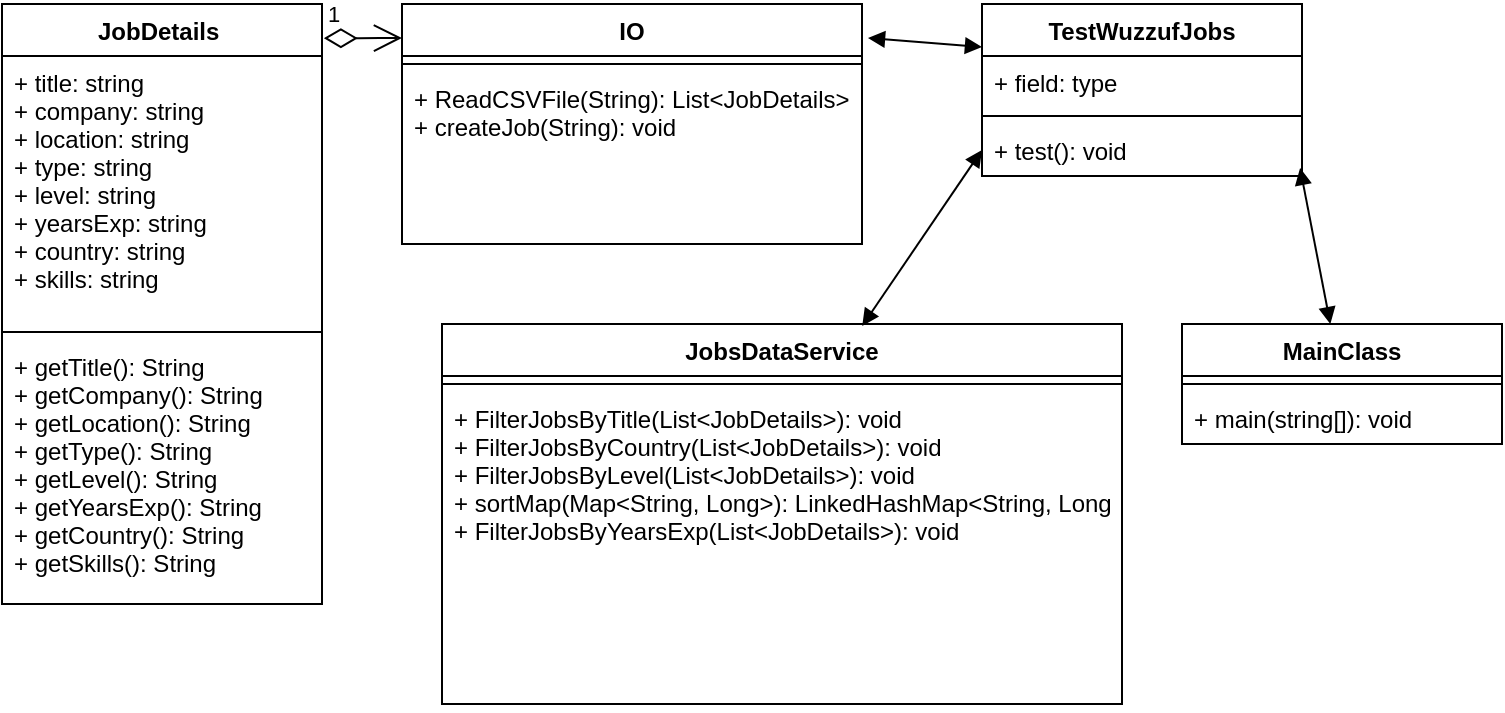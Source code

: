 <mxfile version="14.6.9" type="device"><diagram id="UlsV1Mv8R8DVImnF5VxT" name="Page-1"><mxGraphModel dx="818" dy="482" grid="1" gridSize="10" guides="1" tooltips="1" connect="1" arrows="1" fold="1" page="1" pageScale="1" pageWidth="850" pageHeight="1100" math="0" shadow="0"><root><mxCell id="0"/><mxCell id="1" parent="0"/><mxCell id="8HxYrJUWrahNnYcD3R3l-1" value="JobDetails " style="swimlane;fontStyle=1;align=center;verticalAlign=top;childLayout=stackLayout;horizontal=1;startSize=26;horizontalStack=0;resizeParent=1;resizeParentMax=0;resizeLast=0;collapsible=1;marginBottom=0;" vertex="1" parent="1"><mxGeometry x="80" y="30" width="160" height="300" as="geometry"/></mxCell><mxCell id="8HxYrJUWrahNnYcD3R3l-2" value="+ title: string&#10;+ company: string&#10;+ location: string&#10;+ type: string&#10;+ level: string&#10;+ yearsExp: string&#10;+ country: string&#10;+ skills: string&#10;" style="text;strokeColor=none;fillColor=none;align=left;verticalAlign=top;spacingLeft=4;spacingRight=4;overflow=hidden;rotatable=0;points=[[0,0.5],[1,0.5]];portConstraint=eastwest;" vertex="1" parent="8HxYrJUWrahNnYcD3R3l-1"><mxGeometry y="26" width="160" height="134" as="geometry"/></mxCell><mxCell id="8HxYrJUWrahNnYcD3R3l-3" value="" style="line;strokeWidth=1;fillColor=none;align=left;verticalAlign=middle;spacingTop=-1;spacingLeft=3;spacingRight=3;rotatable=0;labelPosition=right;points=[];portConstraint=eastwest;" vertex="1" parent="8HxYrJUWrahNnYcD3R3l-1"><mxGeometry y="160" width="160" height="8" as="geometry"/></mxCell><mxCell id="8HxYrJUWrahNnYcD3R3l-4" value="+ getTitle(): String&#10;+ getCompany(): String&#10;+ getLocation(): String&#10;+ getType(): String&#10;+ getLevel(): String&#10;+ getYearsExp(): String&#10;+ getCountry(): String&#10;+ getSkills(): String&#10;" style="text;strokeColor=none;fillColor=none;align=left;verticalAlign=top;spacingLeft=4;spacingRight=4;overflow=hidden;rotatable=0;points=[[0,0.5],[1,0.5]];portConstraint=eastwest;" vertex="1" parent="8HxYrJUWrahNnYcD3R3l-1"><mxGeometry y="168" width="160" height="132" as="geometry"/></mxCell><mxCell id="8HxYrJUWrahNnYcD3R3l-5" value="IO" style="swimlane;fontStyle=1;align=center;verticalAlign=top;childLayout=stackLayout;horizontal=1;startSize=26;horizontalStack=0;resizeParent=1;resizeParentMax=0;resizeLast=0;collapsible=1;marginBottom=0;" vertex="1" parent="1"><mxGeometry x="280" y="30" width="230" height="120" as="geometry"/></mxCell><mxCell id="8HxYrJUWrahNnYcD3R3l-7" value="" style="line;strokeWidth=1;fillColor=none;align=left;verticalAlign=middle;spacingTop=-1;spacingLeft=3;spacingRight=3;rotatable=0;labelPosition=right;points=[];portConstraint=eastwest;" vertex="1" parent="8HxYrJUWrahNnYcD3R3l-5"><mxGeometry y="26" width="230" height="8" as="geometry"/></mxCell><mxCell id="8HxYrJUWrahNnYcD3R3l-8" value="+ ReadCSVFile(String): List&lt;JobDetails&gt;&#10;+ createJob(String): void" style="text;strokeColor=none;fillColor=none;align=left;verticalAlign=top;spacingLeft=4;spacingRight=4;overflow=hidden;rotatable=0;points=[[0,0.5],[1,0.5]];portConstraint=eastwest;" vertex="1" parent="8HxYrJUWrahNnYcD3R3l-5"><mxGeometry y="34" width="230" height="86" as="geometry"/></mxCell><mxCell id="8HxYrJUWrahNnYcD3R3l-9" value="JobsDataService" style="swimlane;fontStyle=1;align=center;verticalAlign=top;childLayout=stackLayout;horizontal=1;startSize=26;horizontalStack=0;resizeParent=1;resizeParentMax=0;resizeLast=0;collapsible=1;marginBottom=0;" vertex="1" parent="1"><mxGeometry x="300" y="190" width="340" height="190" as="geometry"/></mxCell><mxCell id="8HxYrJUWrahNnYcD3R3l-11" value="" style="line;strokeWidth=1;fillColor=none;align=left;verticalAlign=middle;spacingTop=-1;spacingLeft=3;spacingRight=3;rotatable=0;labelPosition=right;points=[];portConstraint=eastwest;" vertex="1" parent="8HxYrJUWrahNnYcD3R3l-9"><mxGeometry y="26" width="340" height="8" as="geometry"/></mxCell><mxCell id="8HxYrJUWrahNnYcD3R3l-12" value="+ FilterJobsByTitle(List&lt;JobDetails&gt;): void&#10;+ FilterJobsByCountry(List&lt;JobDetails&gt;): void&#10;+ FilterJobsByLevel(List&lt;JobDetails&gt;): void&#10;+ sortMap(Map&lt;String, Long&gt;): LinkedHashMap&lt;String, Long&gt;&#10;+ FilterJobsByYearsExp(List&lt;JobDetails&gt;): void" style="text;strokeColor=none;fillColor=none;align=left;verticalAlign=top;spacingLeft=4;spacingRight=4;overflow=hidden;rotatable=0;points=[[0,0.5],[1,0.5]];portConstraint=eastwest;" vertex="1" parent="8HxYrJUWrahNnYcD3R3l-9"><mxGeometry y="34" width="340" height="156" as="geometry"/></mxCell><mxCell id="8HxYrJUWrahNnYcD3R3l-21" value="TestWuzzufJobs" style="swimlane;fontStyle=1;align=center;verticalAlign=top;childLayout=stackLayout;horizontal=1;startSize=26;horizontalStack=0;resizeParent=1;resizeParentMax=0;resizeLast=0;collapsible=1;marginBottom=0;" vertex="1" parent="1"><mxGeometry x="570" y="30" width="160" height="86" as="geometry"/></mxCell><mxCell id="8HxYrJUWrahNnYcD3R3l-22" value="+ field: type" style="text;strokeColor=none;fillColor=none;align=left;verticalAlign=top;spacingLeft=4;spacingRight=4;overflow=hidden;rotatable=0;points=[[0,0.5],[1,0.5]];portConstraint=eastwest;" vertex="1" parent="8HxYrJUWrahNnYcD3R3l-21"><mxGeometry y="26" width="160" height="26" as="geometry"/></mxCell><mxCell id="8HxYrJUWrahNnYcD3R3l-23" value="" style="line;strokeWidth=1;fillColor=none;align=left;verticalAlign=middle;spacingTop=-1;spacingLeft=3;spacingRight=3;rotatable=0;labelPosition=right;points=[];portConstraint=eastwest;" vertex="1" parent="8HxYrJUWrahNnYcD3R3l-21"><mxGeometry y="52" width="160" height="8" as="geometry"/></mxCell><mxCell id="8HxYrJUWrahNnYcD3R3l-24" value="+ test(): void" style="text;strokeColor=none;fillColor=none;align=left;verticalAlign=top;spacingLeft=4;spacingRight=4;overflow=hidden;rotatable=0;points=[[0,0.5],[1,0.5]];portConstraint=eastwest;" vertex="1" parent="8HxYrJUWrahNnYcD3R3l-21"><mxGeometry y="60" width="160" height="26" as="geometry"/></mxCell><mxCell id="8HxYrJUWrahNnYcD3R3l-25" value="MainClass" style="swimlane;fontStyle=1;align=center;verticalAlign=top;childLayout=stackLayout;horizontal=1;startSize=26;horizontalStack=0;resizeParent=1;resizeParentMax=0;resizeLast=0;collapsible=1;marginBottom=0;" vertex="1" parent="1"><mxGeometry x="670" y="190" width="160" height="60" as="geometry"/></mxCell><mxCell id="8HxYrJUWrahNnYcD3R3l-27" value="" style="line;strokeWidth=1;fillColor=none;align=left;verticalAlign=middle;spacingTop=-1;spacingLeft=3;spacingRight=3;rotatable=0;labelPosition=right;points=[];portConstraint=eastwest;" vertex="1" parent="8HxYrJUWrahNnYcD3R3l-25"><mxGeometry y="26" width="160" height="8" as="geometry"/></mxCell><mxCell id="8HxYrJUWrahNnYcD3R3l-28" value="+ main(string[]): void" style="text;strokeColor=none;fillColor=none;align=left;verticalAlign=top;spacingLeft=4;spacingRight=4;overflow=hidden;rotatable=0;points=[[0,0.5],[1,0.5]];portConstraint=eastwest;" vertex="1" parent="8HxYrJUWrahNnYcD3R3l-25"><mxGeometry y="34" width="160" height="26" as="geometry"/></mxCell><mxCell id="8HxYrJUWrahNnYcD3R3l-32" value="" style="endArrow=block;startArrow=block;endFill=1;startFill=1;html=1;exitX=0.994;exitY=0.846;exitDx=0;exitDy=0;exitPerimeter=0;" edge="1" parent="1" source="8HxYrJUWrahNnYcD3R3l-24" target="8HxYrJUWrahNnYcD3R3l-25"><mxGeometry width="160" relative="1" as="geometry"><mxPoint x="660" y="130" as="sourcePoint"/><mxPoint x="820" y="130" as="targetPoint"/></mxGeometry></mxCell><mxCell id="8HxYrJUWrahNnYcD3R3l-33" value="" style="endArrow=block;startArrow=block;endFill=1;startFill=1;html=1;entryX=0;entryY=0.25;entryDx=0;entryDy=0;exitX=1.013;exitY=0.142;exitDx=0;exitDy=0;exitPerimeter=0;" edge="1" parent="1" source="8HxYrJUWrahNnYcD3R3l-5" target="8HxYrJUWrahNnYcD3R3l-21"><mxGeometry width="160" relative="1" as="geometry"><mxPoint x="260" y="130" as="sourcePoint"/><mxPoint x="420" y="130" as="targetPoint"/></mxGeometry></mxCell><mxCell id="8HxYrJUWrahNnYcD3R3l-34" value="1" style="endArrow=open;html=1;endSize=12;startArrow=diamondThin;startSize=14;startFill=0;edgeStyle=orthogonalEdgeStyle;align=left;verticalAlign=bottom;exitX=1.006;exitY=0.057;exitDx=0;exitDy=0;exitPerimeter=0;" edge="1" parent="1" source="8HxYrJUWrahNnYcD3R3l-1"><mxGeometry x="-1" y="3" relative="1" as="geometry"><mxPoint x="260" y="130" as="sourcePoint"/><mxPoint x="280" y="47" as="targetPoint"/></mxGeometry></mxCell><mxCell id="8HxYrJUWrahNnYcD3R3l-35" value="" style="endArrow=block;startArrow=block;endFill=1;startFill=1;html=1;entryX=0;entryY=0.5;entryDx=0;entryDy=0;exitX=0.618;exitY=0.005;exitDx=0;exitDy=0;exitPerimeter=0;" edge="1" parent="1" source="8HxYrJUWrahNnYcD3R3l-9" target="8HxYrJUWrahNnYcD3R3l-24"><mxGeometry width="160" relative="1" as="geometry"><mxPoint x="200" y="180" as="sourcePoint"/><mxPoint x="360" y="180" as="targetPoint"/></mxGeometry></mxCell></root></mxGraphModel></diagram></mxfile>